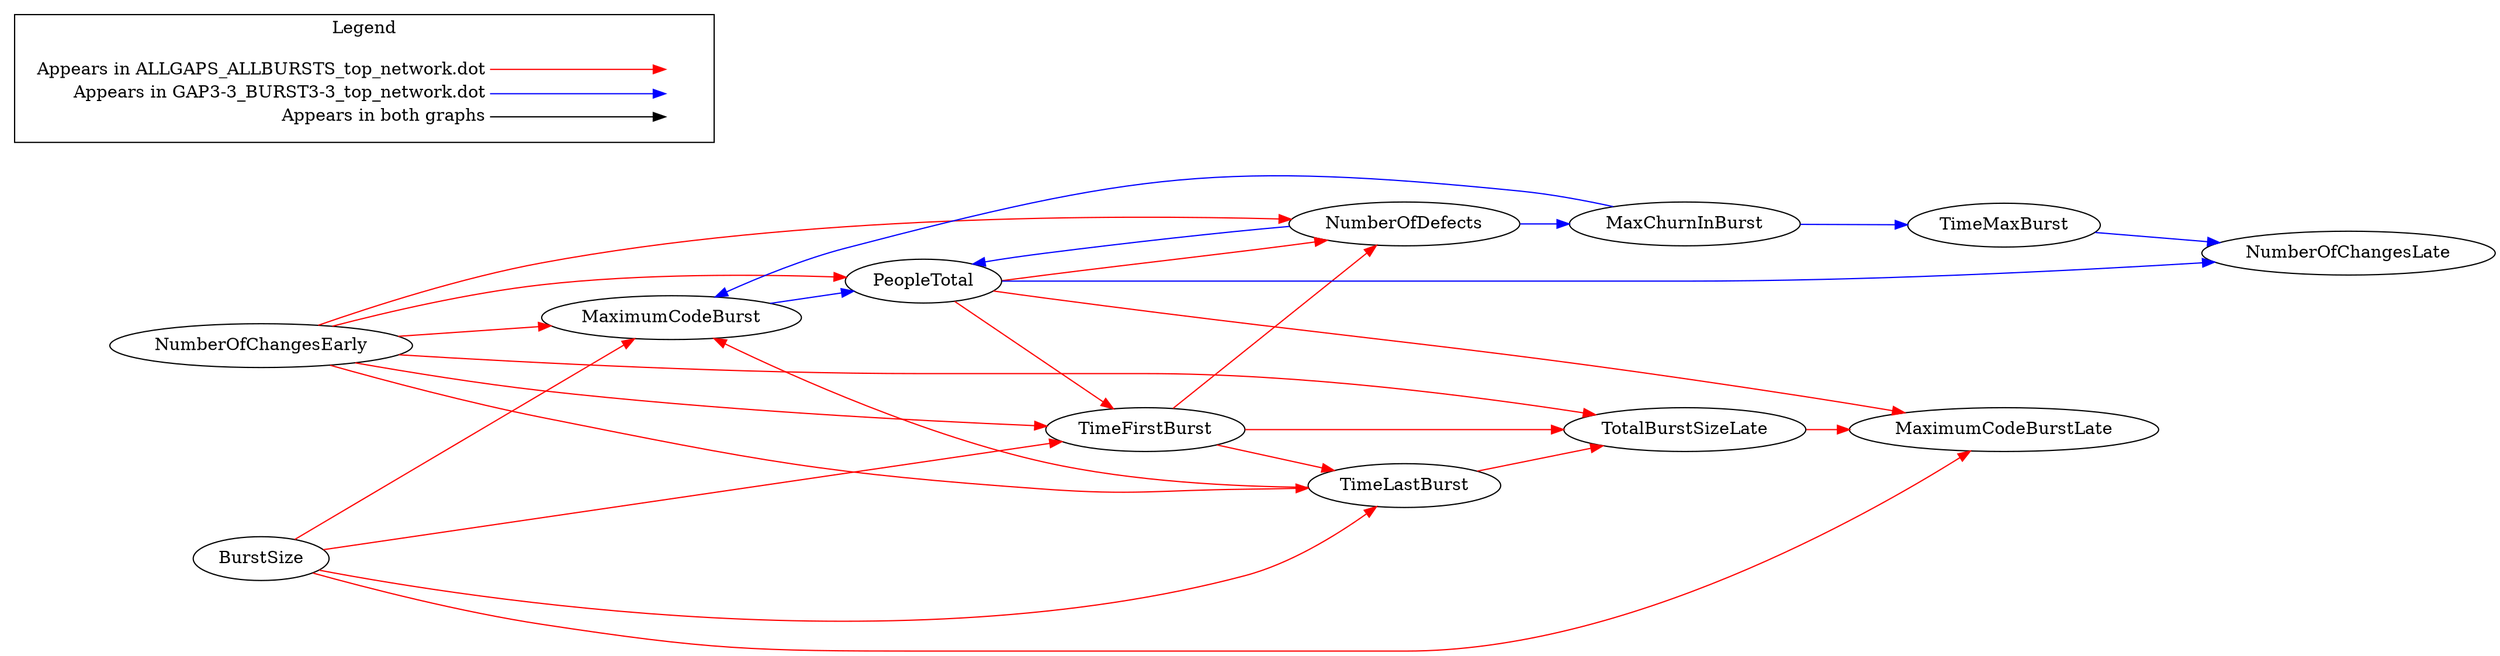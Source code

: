 digraph {
NumberOfChangesEarly -> MaximumCodeBurst[color="red"];
NumberOfChangesEarly -> NumberOfDefects[color="red"];
NumberOfChangesEarly -> TotalBurstSizeLate[color="red"];
NumberOfChangesEarly -> TimeLastBurst[color="red"];
NumberOfChangesEarly -> TimeFirstBurst[color="red"];
NumberOfChangesEarly -> PeopleTotal[color="red"];
BurstSize -> MaximumCodeBurst[color="red"];
BurstSize -> TimeLastBurst[color="red"];
BurstSize -> TimeFirstBurst[color="red"];
BurstSize -> MaximumCodeBurstLate[color="red"];
TotalBurstSizeLate -> MaximumCodeBurstLate[color="red"];
TimeLastBurst -> MaximumCodeBurst[color="red"];
TimeLastBurst -> TotalBurstSizeLate[color="red"];
TimeFirstBurst -> NumberOfDefects[color="red"];
TimeFirstBurst -> TotalBurstSizeLate[color="red"];
TimeFirstBurst -> TimeLastBurst[color="red"];
PeopleTotal -> NumberOfDefects[color="red"];
PeopleTotal -> TimeFirstBurst[color="red"];
PeopleTotal -> MaximumCodeBurstLate[color="red"];
MaximumCodeBurst -> PeopleTotal[color="blue"];
NumberOfDefects -> MaxChurnInBurst[color="blue"];
NumberOfDefects -> PeopleTotal[color="blue"];
MaxChurnInBurst -> MaximumCodeBurst[color="blue"];
MaxChurnInBurst -> TimeMaxBurst[color="blue"];
TimeMaxBurst -> NumberOfChangesLate[color="blue"];
PeopleTotal -> NumberOfChangesLate[color="blue"];

  rankdir=LR
  node [shape=plaintext]
  subgraph cluster_01 { 
    label = "Legend";
    key [label=<<table border="0" cellpadding="2" cellspacing="0" cellborder="0">
      <tr><td align="right" port="i1">Appears in ALLGAPS_ALLBURSTS_top_network.dot</td></tr>
      <tr><td align="right" port="i2">Appears in GAP3-3_BURST3-3_top_network.dot</td></tr>
      <tr><td align="right" port="i3">Appears in both graphs</td></tr>
      </table>>]
    key2 [label=<<table border="0" cellpadding="2" cellspacing="0" cellborder="0">
      <tr><td port="i1">&nbsp;</td></tr>
      <tr><td port="i2">&nbsp;</td></tr>
      <tr><td port="i3">&nbsp;</td></tr>
      </table>>]
    key:i1:e -> key2:i1:w [color=red]
    key:i2:e -> key2:i2:w [color=blue]
    key:i3:e -> key2:i3:w [color=black]
  }
}